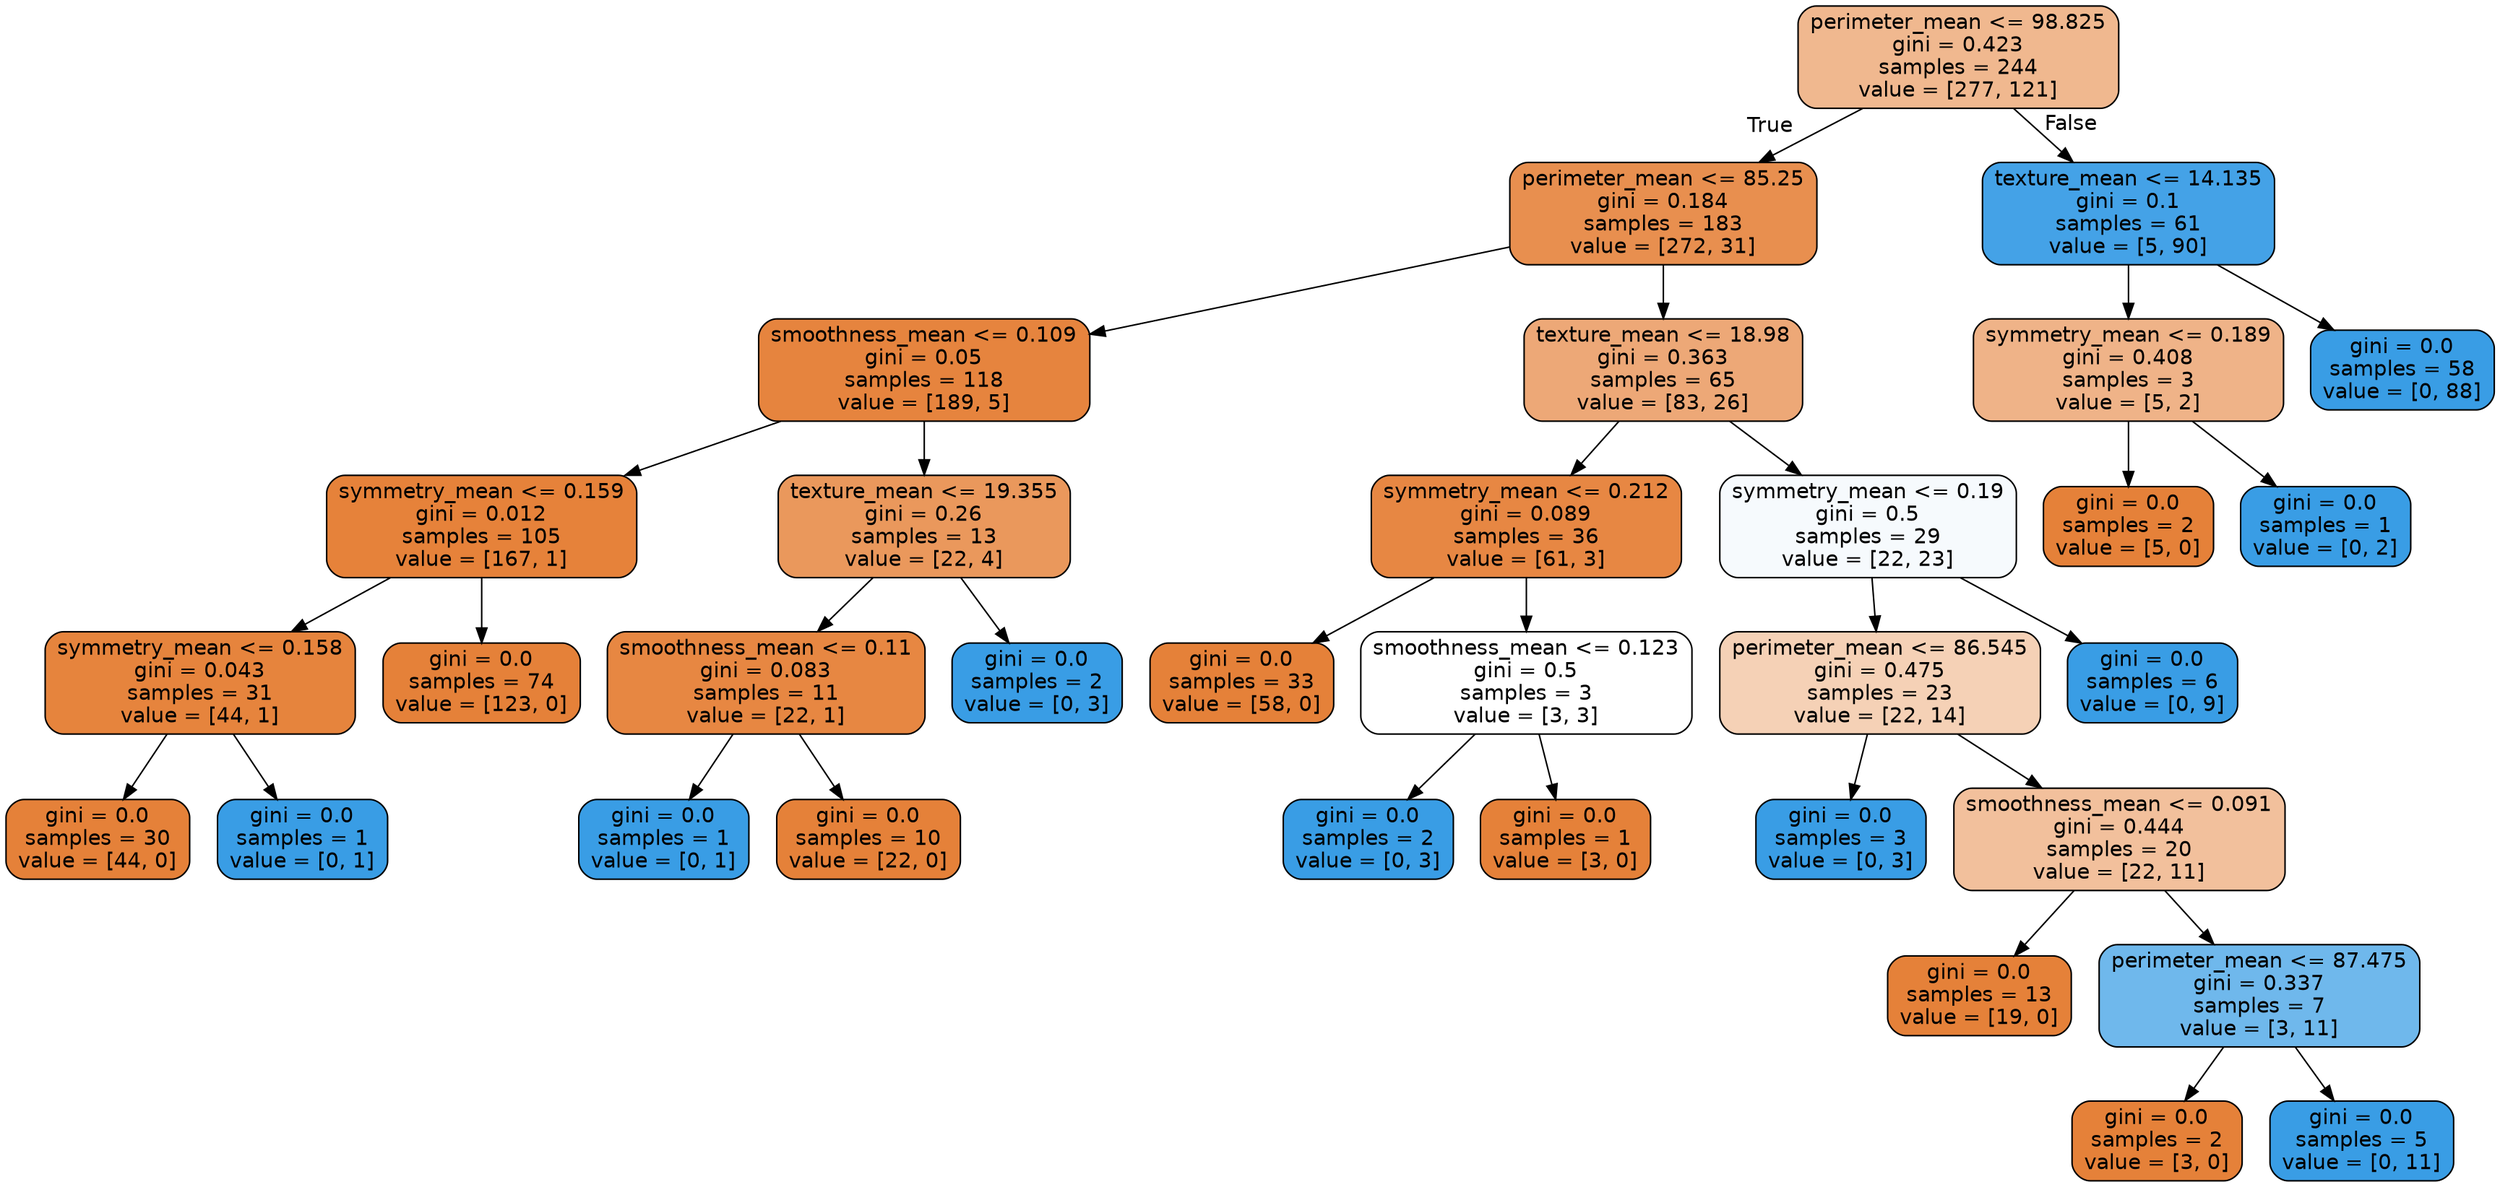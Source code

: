 digraph Tree {
node [shape=box, style="filled, rounded", color="black", fontname=helvetica] ;
edge [fontname=helvetica] ;
0 [label="perimeter_mean <= 98.825\ngini = 0.423\nsamples = 244\nvalue = [277, 121]", fillcolor="#e5813990"] ;
1 [label="perimeter_mean <= 85.25\ngini = 0.184\nsamples = 183\nvalue = [272, 31]", fillcolor="#e58139e2"] ;
0 -> 1 [labeldistance=2.5, labelangle=45, headlabel="True"] ;
2 [label="smoothness_mean <= 0.109\ngini = 0.05\nsamples = 118\nvalue = [189, 5]", fillcolor="#e58139f8"] ;
1 -> 2 ;
3 [label="symmetry_mean <= 0.159\ngini = 0.012\nsamples = 105\nvalue = [167, 1]", fillcolor="#e58139fd"] ;
2 -> 3 ;
4 [label="symmetry_mean <= 0.158\ngini = 0.043\nsamples = 31\nvalue = [44, 1]", fillcolor="#e58139f9"] ;
3 -> 4 ;
5 [label="gini = 0.0\nsamples = 30\nvalue = [44, 0]", fillcolor="#e58139ff"] ;
4 -> 5 ;
6 [label="gini = 0.0\nsamples = 1\nvalue = [0, 1]", fillcolor="#399de5ff"] ;
4 -> 6 ;
7 [label="gini = 0.0\nsamples = 74\nvalue = [123, 0]", fillcolor="#e58139ff"] ;
3 -> 7 ;
8 [label="texture_mean <= 19.355\ngini = 0.26\nsamples = 13\nvalue = [22, 4]", fillcolor="#e58139d1"] ;
2 -> 8 ;
9 [label="smoothness_mean <= 0.11\ngini = 0.083\nsamples = 11\nvalue = [22, 1]", fillcolor="#e58139f3"] ;
8 -> 9 ;
10 [label="gini = 0.0\nsamples = 1\nvalue = [0, 1]", fillcolor="#399de5ff"] ;
9 -> 10 ;
11 [label="gini = 0.0\nsamples = 10\nvalue = [22, 0]", fillcolor="#e58139ff"] ;
9 -> 11 ;
12 [label="gini = 0.0\nsamples = 2\nvalue = [0, 3]", fillcolor="#399de5ff"] ;
8 -> 12 ;
13 [label="texture_mean <= 18.98\ngini = 0.363\nsamples = 65\nvalue = [83, 26]", fillcolor="#e58139af"] ;
1 -> 13 ;
14 [label="symmetry_mean <= 0.212\ngini = 0.089\nsamples = 36\nvalue = [61, 3]", fillcolor="#e58139f2"] ;
13 -> 14 ;
15 [label="gini = 0.0\nsamples = 33\nvalue = [58, 0]", fillcolor="#e58139ff"] ;
14 -> 15 ;
16 [label="smoothness_mean <= 0.123\ngini = 0.5\nsamples = 3\nvalue = [3, 3]", fillcolor="#e5813900"] ;
14 -> 16 ;
17 [label="gini = 0.0\nsamples = 2\nvalue = [0, 3]", fillcolor="#399de5ff"] ;
16 -> 17 ;
18 [label="gini = 0.0\nsamples = 1\nvalue = [3, 0]", fillcolor="#e58139ff"] ;
16 -> 18 ;
19 [label="symmetry_mean <= 0.19\ngini = 0.5\nsamples = 29\nvalue = [22, 23]", fillcolor="#399de50b"] ;
13 -> 19 ;
20 [label="perimeter_mean <= 86.545\ngini = 0.475\nsamples = 23\nvalue = [22, 14]", fillcolor="#e581395d"] ;
19 -> 20 ;
21 [label="gini = 0.0\nsamples = 3\nvalue = [0, 3]", fillcolor="#399de5ff"] ;
20 -> 21 ;
22 [label="smoothness_mean <= 0.091\ngini = 0.444\nsamples = 20\nvalue = [22, 11]", fillcolor="#e581397f"] ;
20 -> 22 ;
23 [label="gini = 0.0\nsamples = 13\nvalue = [19, 0]", fillcolor="#e58139ff"] ;
22 -> 23 ;
24 [label="perimeter_mean <= 87.475\ngini = 0.337\nsamples = 7\nvalue = [3, 11]", fillcolor="#399de5b9"] ;
22 -> 24 ;
25 [label="gini = 0.0\nsamples = 2\nvalue = [3, 0]", fillcolor="#e58139ff"] ;
24 -> 25 ;
26 [label="gini = 0.0\nsamples = 5\nvalue = [0, 11]", fillcolor="#399de5ff"] ;
24 -> 26 ;
27 [label="gini = 0.0\nsamples = 6\nvalue = [0, 9]", fillcolor="#399de5ff"] ;
19 -> 27 ;
28 [label="texture_mean <= 14.135\ngini = 0.1\nsamples = 61\nvalue = [5, 90]", fillcolor="#399de5f1"] ;
0 -> 28 [labeldistance=2.5, labelangle=-45, headlabel="False"] ;
29 [label="symmetry_mean <= 0.189\ngini = 0.408\nsamples = 3\nvalue = [5, 2]", fillcolor="#e5813999"] ;
28 -> 29 ;
30 [label="gini = 0.0\nsamples = 2\nvalue = [5, 0]", fillcolor="#e58139ff"] ;
29 -> 30 ;
31 [label="gini = 0.0\nsamples = 1\nvalue = [0, 2]", fillcolor="#399de5ff"] ;
29 -> 31 ;
32 [label="gini = 0.0\nsamples = 58\nvalue = [0, 88]", fillcolor="#399de5ff"] ;
28 -> 32 ;
}